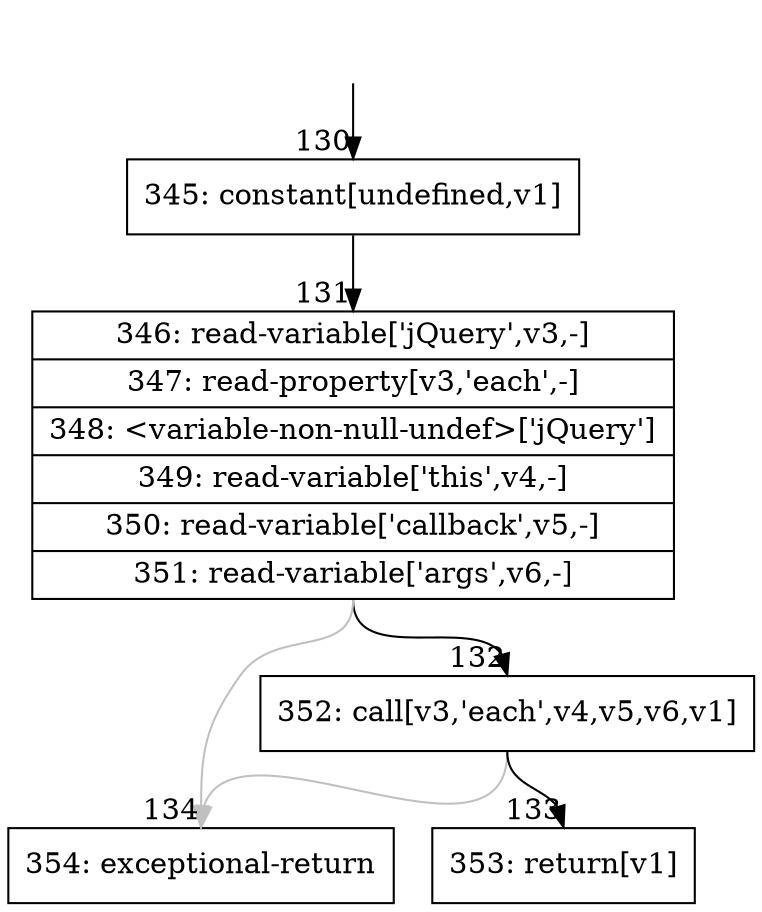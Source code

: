 digraph {
rankdir="TD"
BB_entry9[shape=none,label=""];
BB_entry9 -> BB130 [tailport=s, headport=n, headlabel="    130"]
BB130 [shape=record label="{345: constant[undefined,v1]}" ] 
BB130 -> BB131 [tailport=s, headport=n, headlabel="      131"]
BB131 [shape=record label="{346: read-variable['jQuery',v3,-]|347: read-property[v3,'each',-]|348: \<variable-non-null-undef\>['jQuery']|349: read-variable['this',v4,-]|350: read-variable['callback',v5,-]|351: read-variable['args',v6,-]}" ] 
BB131 -> BB132 [tailport=s, headport=n, headlabel="      132"]
BB131 -> BB134 [tailport=s, headport=n, color=gray, headlabel="      134"]
BB132 [shape=record label="{352: call[v3,'each',v4,v5,v6,v1]}" ] 
BB132 -> BB133 [tailport=s, headport=n, headlabel="      133"]
BB132 -> BB134 [tailport=s, headport=n, color=gray]
BB133 [shape=record label="{353: return[v1]}" ] 
BB134 [shape=record label="{354: exceptional-return}" ] 
}
